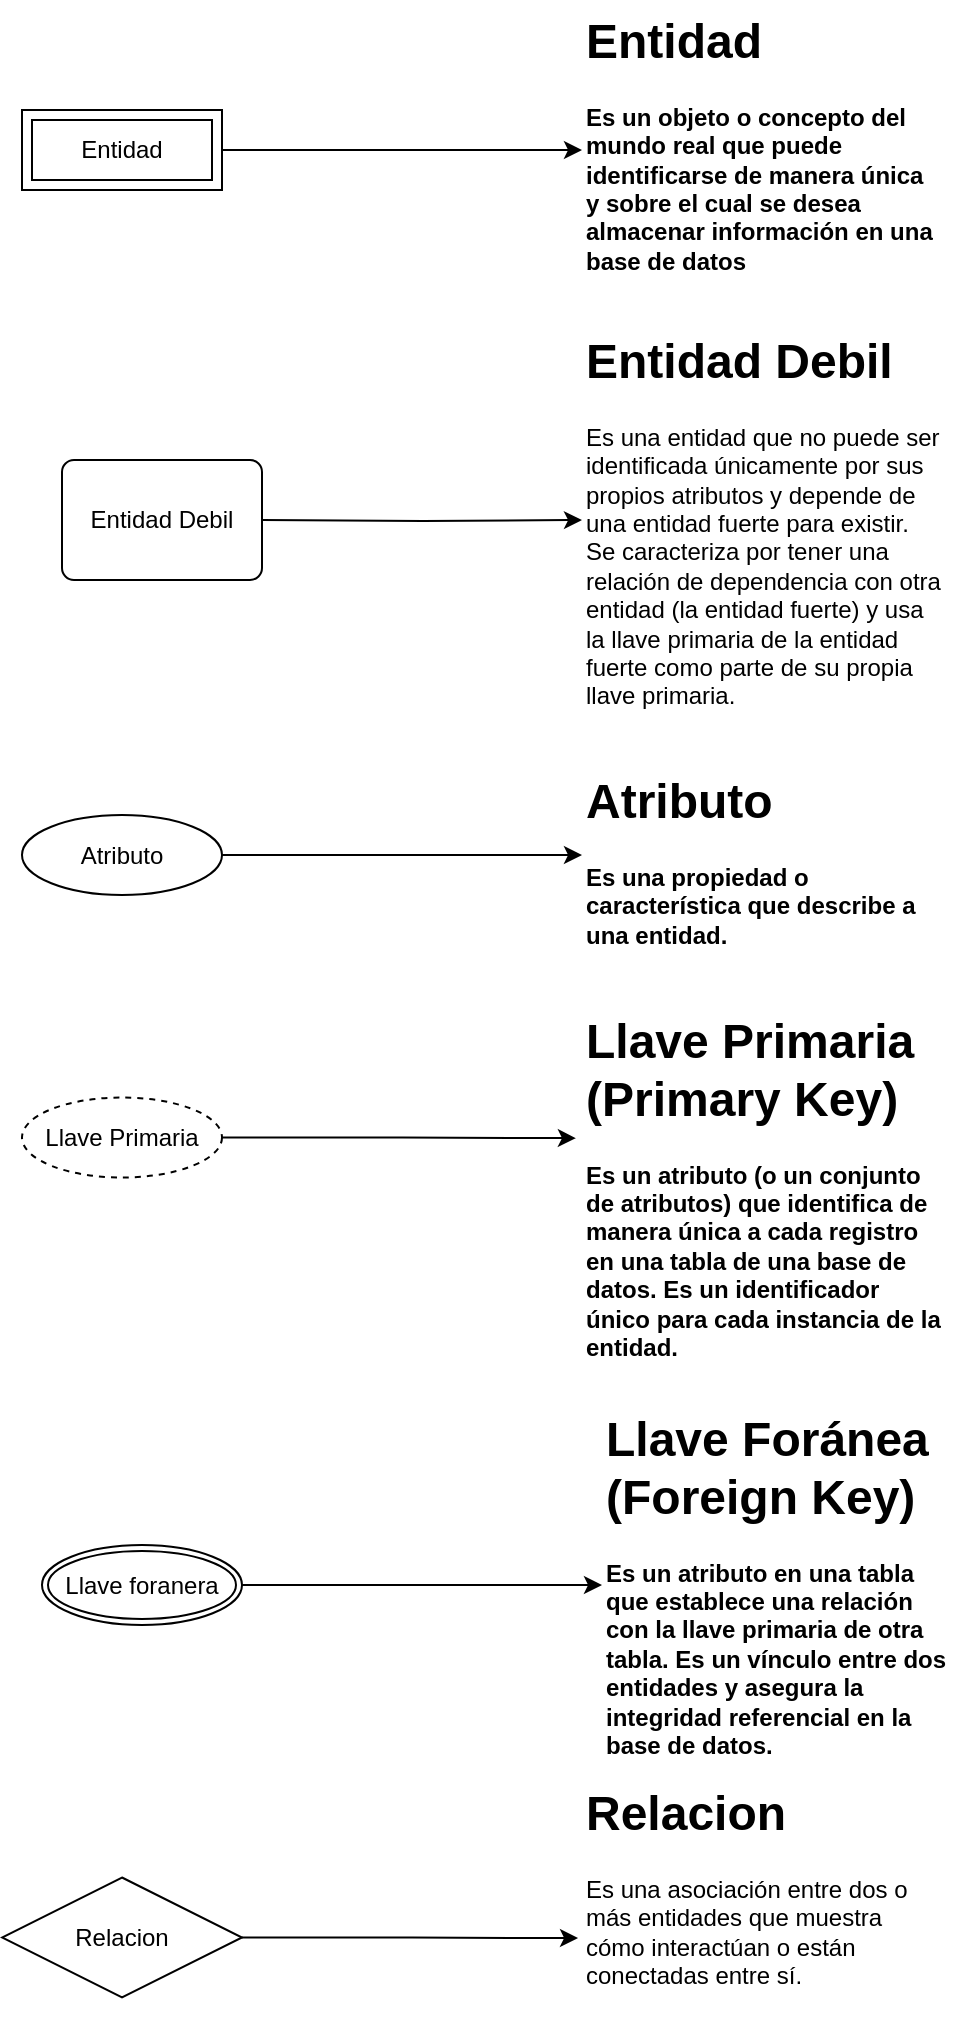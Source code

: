 <mxfile version="24.7.12">
  <diagram name="Page-1" id="cCdkSBPGACsPbR1NGQEr">
    <mxGraphModel dx="1674" dy="772" grid="1" gridSize="10" guides="1" tooltips="1" connect="1" arrows="1" fold="1" page="1" pageScale="1" pageWidth="850" pageHeight="1100" math="0" shadow="0">
      <root>
        <mxCell id="0" />
        <mxCell id="1" parent="0" />
        <mxCell id="x5K38qCAz3rJ2zKtlZ06-1" value="Llave Primaria" style="ellipse;whiteSpace=wrap;html=1;align=center;dashed=1;" parent="1" vertex="1">
          <mxGeometry x="170" y="598.75" width="100" height="40" as="geometry" />
        </mxCell>
        <mxCell id="x5K38qCAz3rJ2zKtlZ06-17" style="edgeStyle=orthogonalEdgeStyle;rounded=0;orthogonalLoop=1;jettySize=auto;html=1;entryX=0;entryY=0.5;entryDx=0;entryDy=0;" parent="1" source="x5K38qCAz3rJ2zKtlZ06-2" target="x5K38qCAz3rJ2zKtlZ06-16" edge="1">
          <mxGeometry relative="1" as="geometry" />
        </mxCell>
        <mxCell id="x5K38qCAz3rJ2zKtlZ06-2" value="Entidad" style="shape=ext;margin=3;double=1;whiteSpace=wrap;html=1;align=center;" parent="1" vertex="1">
          <mxGeometry x="170" y="105" width="100" height="40" as="geometry" />
        </mxCell>
        <mxCell id="x5K38qCAz3rJ2zKtlZ06-19" style="edgeStyle=orthogonalEdgeStyle;rounded=0;orthogonalLoop=1;jettySize=auto;html=1;entryX=0;entryY=0.5;entryDx=0;entryDy=0;" parent="1" target="x5K38qCAz3rJ2zKtlZ06-18" edge="1">
          <mxGeometry relative="1" as="geometry">
            <mxPoint x="290" y="310" as="sourcePoint" />
          </mxGeometry>
        </mxCell>
        <mxCell id="x5K38qCAz3rJ2zKtlZ06-4" value="Relacion" style="shape=rhombus;perimeter=rhombusPerimeter;whiteSpace=wrap;html=1;align=center;" parent="1" vertex="1">
          <mxGeometry x="160" y="988.75" width="120" height="60" as="geometry" />
        </mxCell>
        <mxCell id="x5K38qCAz3rJ2zKtlZ06-27" style="edgeStyle=orthogonalEdgeStyle;rounded=0;orthogonalLoop=1;jettySize=auto;html=1;entryX=0;entryY=0.5;entryDx=0;entryDy=0;" parent="1" source="x5K38qCAz3rJ2zKtlZ06-5" target="x5K38qCAz3rJ2zKtlZ06-26" edge="1">
          <mxGeometry relative="1" as="geometry" />
        </mxCell>
        <mxCell id="x5K38qCAz3rJ2zKtlZ06-5" value="Llave foranera" style="ellipse;shape=doubleEllipse;margin=3;whiteSpace=wrap;html=1;align=center;" parent="1" vertex="1">
          <mxGeometry x="180" y="822.5" width="100" height="40" as="geometry" />
        </mxCell>
        <mxCell id="x5K38qCAz3rJ2zKtlZ06-22" style="edgeStyle=orthogonalEdgeStyle;rounded=0;orthogonalLoop=1;jettySize=auto;html=1;" parent="1" source="x5K38qCAz3rJ2zKtlZ06-7" target="x5K38qCAz3rJ2zKtlZ06-21" edge="1">
          <mxGeometry relative="1" as="geometry" />
        </mxCell>
        <mxCell id="x5K38qCAz3rJ2zKtlZ06-7" value="Atributo" style="ellipse;whiteSpace=wrap;html=1;align=center;" parent="1" vertex="1">
          <mxGeometry x="170" y="457.5" width="100" height="40" as="geometry" />
        </mxCell>
        <mxCell id="x5K38qCAz3rJ2zKtlZ06-16" value="&lt;h1 style=&quot;margin-top: 0px;&quot;&gt;Entidad&lt;/h1&gt;&lt;p&gt;Es un objeto o concepto del mundo real que puede identificarse de manera única y sobre el cual se desea almacenar información en una base de datos&lt;br&gt;&lt;/p&gt;" style="text;html=1;whiteSpace=wrap;overflow=hidden;rounded=0;fontStyle=1" parent="1" vertex="1">
          <mxGeometry x="450" y="50" width="180" height="150" as="geometry" />
        </mxCell>
        <mxCell id="x5K38qCAz3rJ2zKtlZ06-18" value="&lt;h1 style=&quot;margin-top: 0px;&quot;&gt;Entidad Debil&lt;/h1&gt;&lt;p&gt;Es una entidad que no puede ser identificada únicamente por sus propios atributos y depende de una entidad fuerte para existir. Se caracteriza por tener una relación de dependencia con otra entidad (la entidad fuerte) y usa la llave primaria de la entidad fuerte como parte de su propia llave primaria.&lt;br&gt;&lt;/p&gt;" style="text;html=1;whiteSpace=wrap;overflow=hidden;rounded=0;" parent="1" vertex="1">
          <mxGeometry x="450" y="210" width="180" height="200" as="geometry" />
        </mxCell>
        <mxCell id="x5K38qCAz3rJ2zKtlZ06-21" value="&lt;h1 style=&quot;margin-top: 0px;&quot;&gt;Atributo&lt;/h1&gt;&lt;p&gt;Es una propiedad o característica que describe a una entidad.&lt;br&gt;&lt;/p&gt;" style="text;html=1;whiteSpace=wrap;overflow=hidden;rounded=0;fontStyle=1" parent="1" vertex="1">
          <mxGeometry x="450" y="430" width="180" height="95" as="geometry" />
        </mxCell>
        <mxCell id="x5K38qCAz3rJ2zKtlZ06-23" value="&lt;h1 style=&quot;margin-top: 0px;&quot;&gt;Llave Primaria (Primary Key)&lt;br&gt;&lt;/h1&gt;&lt;p&gt;Es un atributo (o un conjunto de atributos) que identifica de manera única a cada registro en una tabla de una base de datos. Es un identificador único para cada instancia de la entidad. &lt;br&gt;&lt;/p&gt;" style="text;html=1;whiteSpace=wrap;overflow=hidden;rounded=0;fontStyle=1" parent="1" vertex="1">
          <mxGeometry x="450" y="550" width="180" height="188.75" as="geometry" />
        </mxCell>
        <mxCell id="x5K38qCAz3rJ2zKtlZ06-26" value="&lt;h1 style=&quot;margin-top: 0px;&quot;&gt;Llave Foránea (Foreign Key)&lt;br&gt;&lt;/h1&gt;&lt;p&gt;Es un atributo en una tabla que establece una relación con la llave primaria de otra tabla. Es un vínculo entre dos entidades y asegura la integridad referencial en la base de datos. &lt;br&gt;&lt;/p&gt;" style="text;html=1;whiteSpace=wrap;overflow=hidden;rounded=0;fontStyle=1" parent="1" vertex="1">
          <mxGeometry x="460" y="748.75" width="180" height="187.5" as="geometry" />
        </mxCell>
        <mxCell id="x5K38qCAz3rJ2zKtlZ06-28" value="&lt;h1 style=&quot;margin-top: 0px;&quot;&gt;Relacion&lt;/h1&gt;&lt;p&gt;Es una asociación entre dos o más entidades que muestra cómo interactúan o están conectadas entre sí.&lt;br&gt;&lt;/p&gt;" style="text;html=1;whiteSpace=wrap;overflow=hidden;rounded=0;" parent="1" vertex="1">
          <mxGeometry x="450" y="936.25" width="180" height="120" as="geometry" />
        </mxCell>
        <mxCell id="x5K38qCAz3rJ2zKtlZ06-31" style="edgeStyle=orthogonalEdgeStyle;rounded=0;orthogonalLoop=1;jettySize=auto;html=1;entryX=-0.011;entryY=0.69;entryDx=0;entryDy=0;entryPerimeter=0;" parent="1" source="x5K38qCAz3rJ2zKtlZ06-4" target="x5K38qCAz3rJ2zKtlZ06-28" edge="1">
          <mxGeometry relative="1" as="geometry" />
        </mxCell>
        <mxCell id="x5K38qCAz3rJ2zKtlZ06-32" style="edgeStyle=orthogonalEdgeStyle;rounded=0;orthogonalLoop=1;jettySize=auto;html=1;entryX=-0.017;entryY=0.366;entryDx=0;entryDy=0;entryPerimeter=0;" parent="1" source="x5K38qCAz3rJ2zKtlZ06-1" target="x5K38qCAz3rJ2zKtlZ06-23" edge="1">
          <mxGeometry relative="1" as="geometry" />
        </mxCell>
        <mxCell id="Qlj6a1W71M_kTLBuH14R-1" value="Entidad Debil" style="rounded=1;arcSize=10;whiteSpace=wrap;html=1;align=center;" vertex="1" parent="1">
          <mxGeometry x="190" y="280" width="100" height="60" as="geometry" />
        </mxCell>
      </root>
    </mxGraphModel>
  </diagram>
</mxfile>
